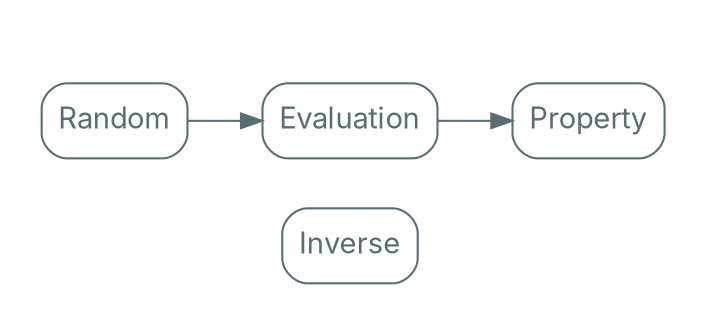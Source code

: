 digraph {
    bgcolor=transparent
    rankdir=LR

    // Default theme: enabled
    node[shape="rectangle" style="rounded,filled" color="#586E75" fillcolor="#ffffff" fontcolor="#586E75" fontname="Inter,Arial"]
    edge[color="#586E75" fontcolor="#000000" fontname="Inter,Arial" fontsize=11]

    subgraph cluster_0 {
        color=transparent
        Input[label="Random"]
        Evaluation
        Analysis[label="Property"]
    }

    subgraph cluster_1 {
        color=transparent
        Invis[style=invis]
        Inverse
    }

    Input -> Invis[constraint=false style=invis]
    Invis -> Inverse[style=invis]

    Input -> Evaluation
    Evaluation -> Analysis
    Evaluation -> Inverse[constraint=false style=invis]
    Inverse -> Analysis[style=invis]
    Input -> Analysis[constraint=false style=invis]
}
